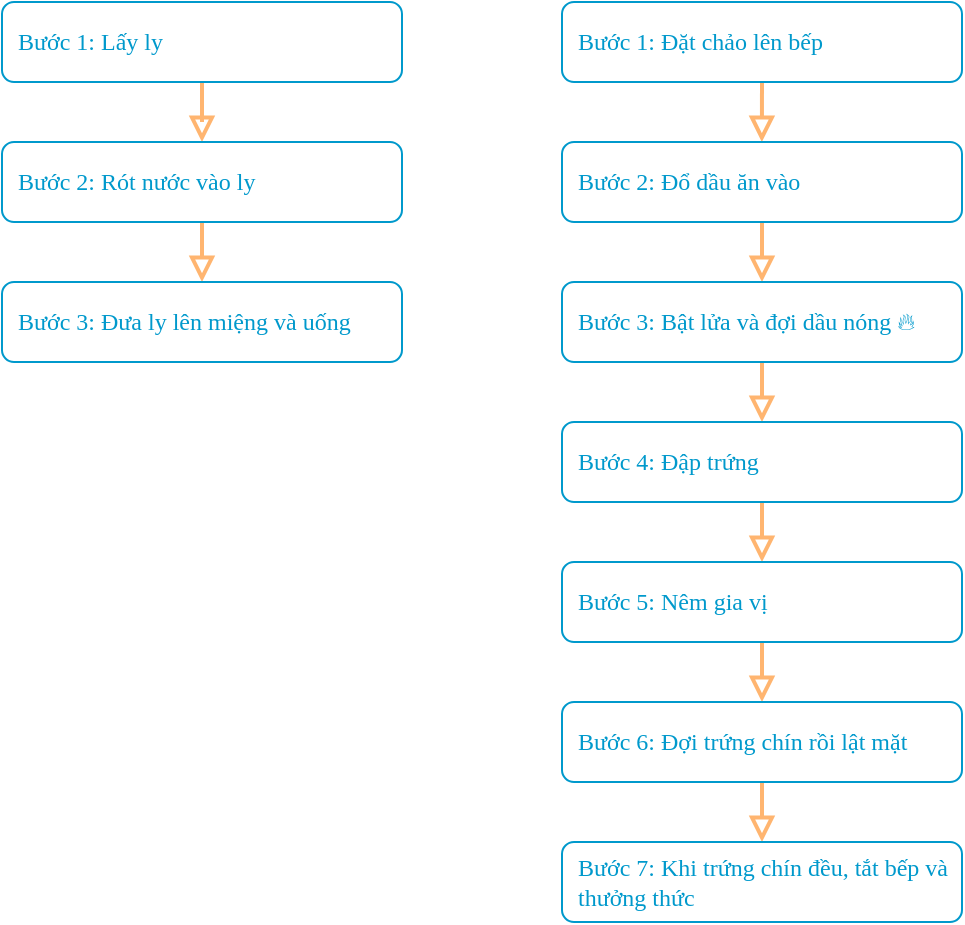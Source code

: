 <mxfile version="27.0.9">
  <diagram id="C5RBs43oDa-KdzZeNtuy" name="Page-1">
    <mxGraphModel dx="858" dy="622" grid="1" gridSize="10" guides="1" tooltips="1" connect="1" arrows="1" fold="1" page="1" pageScale="1" pageWidth="827" pageHeight="1169" math="0" shadow="0">
      <root>
        <mxCell id="WIyWlLk6GJQsqaUBKTNV-0" />
        <mxCell id="WIyWlLk6GJQsqaUBKTNV-1" parent="WIyWlLk6GJQsqaUBKTNV-0" />
        <mxCell id="vjTtgqNxDpk3LenjdOiB-16" value="" style="rounded=0;html=1;jettySize=auto;orthogonalLoop=1;fontSize=11;endArrow=block;endFill=0;endSize=8;strokeWidth=2;shadow=0;labelBackgroundColor=none;edgeStyle=orthogonalEdgeStyle;exitX=0.5;exitY=1;exitDx=0;exitDy=0;strokeColor=#FFB570;curved=0;fontFamily=Aptos;" edge="1" parent="WIyWlLk6GJQsqaUBKTNV-1" source="vjTtgqNxDpk3LenjdOiB-6">
          <mxGeometry relative="1" as="geometry">
            <mxPoint x="540" y="342" as="sourcePoint" />
            <mxPoint x="540" y="360" as="targetPoint" />
          </mxGeometry>
        </mxCell>
        <mxCell id="1J9oD_xFTNlerYvm4jw5-1" value="" style="rounded=0;html=1;jettySize=auto;orthogonalLoop=1;fontSize=11;endArrow=block;endFill=0;endSize=8;strokeWidth=2;shadow=0;labelBackgroundColor=none;edgeStyle=orthogonalEdgeStyle;exitX=0.5;exitY=1;exitDx=0;exitDy=0;entryX=0.5;entryY=0;entryDx=0;entryDy=0;strokeColor=#FFB570;curved=0;fontFamily=Aptos;" parent="WIyWlLk6GJQsqaUBKTNV-1" source="WIyWlLk6GJQsqaUBKTNV-7" target="WIyWlLk6GJQsqaUBKTNV-11" edge="1">
          <mxGeometry relative="1" as="geometry">
            <mxPoint x="380" y="140" as="sourcePoint" />
            <mxPoint x="220" y="240" as="targetPoint" />
          </mxGeometry>
        </mxCell>
        <mxCell id="vjTtgqNxDpk3LenjdOiB-15" value="" style="rounded=0;html=1;jettySize=auto;orthogonalLoop=1;fontSize=11;endArrow=block;endFill=0;endSize=8;strokeWidth=2;shadow=0;labelBackgroundColor=none;edgeStyle=orthogonalEdgeStyle;exitX=0.5;exitY=1;exitDx=0;exitDy=0;entryX=0.5;entryY=0;entryDx=0;entryDy=0;strokeColor=#FFB570;curved=0;fontFamily=Aptos;" edge="1" parent="WIyWlLk6GJQsqaUBKTNV-1" source="vjTtgqNxDpk3LenjdOiB-1">
          <mxGeometry relative="1" as="geometry">
            <mxPoint x="539.92" y="120" as="sourcePoint" />
            <mxPoint x="539.92" y="150" as="targetPoint" />
          </mxGeometry>
        </mxCell>
        <mxCell id="vjTtgqNxDpk3LenjdOiB-4" value="" style="rounded=0;html=1;jettySize=auto;orthogonalLoop=1;fontSize=11;endArrow=block;endFill=0;endSize=8;strokeWidth=2;shadow=0;labelBackgroundColor=none;edgeStyle=orthogonalEdgeStyle;exitX=0.5;exitY=1;exitDx=0;exitDy=0;entryX=0.5;entryY=0;entryDx=0;entryDy=0;strokeColor=#FFB570;curved=0;fontFamily=Aptos;" edge="1" parent="WIyWlLk6GJQsqaUBKTNV-1" source="vjTtgqNxDpk3LenjdOiB-2" target="vjTtgqNxDpk3LenjdOiB-3">
          <mxGeometry relative="1" as="geometry">
            <mxPoint x="660" y="140" as="sourcePoint" />
            <mxPoint x="500" y="240" as="targetPoint" />
          </mxGeometry>
        </mxCell>
        <mxCell id="vjTtgqNxDpk3LenjdOiB-9" value="" style="rounded=0;html=1;jettySize=auto;orthogonalLoop=1;fontSize=11;endArrow=block;endFill=0;endSize=8;strokeWidth=2;shadow=0;labelBackgroundColor=none;edgeStyle=orthogonalEdgeStyle;exitX=0.5;exitY=1;exitDx=0;exitDy=0;entryX=0.5;entryY=0;entryDx=0;entryDy=0;strokeColor=#FFB570;curved=0;fontFamily=Aptos;" edge="1" parent="WIyWlLk6GJQsqaUBKTNV-1" source="vjTtgqNxDpk3LenjdOiB-7" target="vjTtgqNxDpk3LenjdOiB-8">
          <mxGeometry relative="1" as="geometry">
            <mxPoint x="660" y="350" as="sourcePoint" />
            <mxPoint x="500" y="450" as="targetPoint" />
          </mxGeometry>
        </mxCell>
        <mxCell id="vjTtgqNxDpk3LenjdOiB-11" value="" style="rounded=0;html=1;jettySize=auto;orthogonalLoop=1;fontSize=11;endArrow=block;endFill=0;endSize=8;strokeWidth=2;shadow=0;labelBackgroundColor=none;edgeStyle=orthogonalEdgeStyle;exitX=0.5;exitY=1;exitDx=0;exitDy=0;entryX=0.5;entryY=0;entryDx=0;entryDy=0;strokeColor=#FFB570;curved=0;fontFamily=Aptos;" edge="1" parent="WIyWlLk6GJQsqaUBKTNV-1" target="vjTtgqNxDpk3LenjdOiB-10" source="vjTtgqNxDpk3LenjdOiB-8">
          <mxGeometry relative="1" as="geometry">
            <mxPoint x="540" y="470" as="sourcePoint" />
            <mxPoint x="500" y="520" as="targetPoint" />
          </mxGeometry>
        </mxCell>
        <mxCell id="vjTtgqNxDpk3LenjdOiB-12" value="" style="rounded=0;html=1;jettySize=auto;orthogonalLoop=1;fontSize=11;endArrow=block;endFill=0;endSize=8;strokeWidth=2;shadow=0;labelBackgroundColor=none;edgeStyle=orthogonalEdgeStyle;exitX=0.5;exitY=1;exitDx=0;exitDy=0;strokeColor=#FFB570;curved=0;fontFamily=Aptos;entryX=0.5;entryY=0;entryDx=0;entryDy=0;" edge="1" parent="WIyWlLk6GJQsqaUBKTNV-1" source="vjTtgqNxDpk3LenjdOiB-3" target="vjTtgqNxDpk3LenjdOiB-6">
          <mxGeometry relative="1" as="geometry">
            <mxPoint x="580" y="190" as="sourcePoint" />
            <mxPoint x="540" y="280" as="targetPoint" />
          </mxGeometry>
        </mxCell>
        <mxCell id="WIyWlLk6GJQsqaUBKTNV-2" value="" style="rounded=0;html=1;jettySize=auto;orthogonalLoop=1;fontSize=11;endArrow=block;endFill=0;endSize=8;strokeWidth=2;shadow=0;labelBackgroundColor=none;edgeStyle=orthogonalEdgeStyle;entryX=0.5;entryY=0;entryDx=0;entryDy=0;strokeColor=#FFB570;curved=0;fontFamily=Aptos;" parent="WIyWlLk6GJQsqaUBKTNV-1" source="WIyWlLk6GJQsqaUBKTNV-3" target="WIyWlLk6GJQsqaUBKTNV-7" edge="1">
          <mxGeometry relative="1" as="geometry">
            <mxPoint x="220" y="160" as="targetPoint" />
          </mxGeometry>
        </mxCell>
        <mxCell id="WIyWlLk6GJQsqaUBKTNV-3" value="Bước 1: Lấy ly 🥣" style="rounded=1;whiteSpace=wrap;html=1;fontSize=12;glass=0;strokeWidth=1;shadow=0;fillColor=none;align=left;spacingLeft=6;strokeColor=#0099CC;fontColor=#0099CC;fontFamily=Aptos;" parent="WIyWlLk6GJQsqaUBKTNV-1" vertex="1">
          <mxGeometry x="160" y="80" width="200" height="40" as="geometry" />
        </mxCell>
        <mxCell id="WIyWlLk6GJQsqaUBKTNV-7" value="Bước 2: Rót nước vào ly 🥛" style="rounded=1;whiteSpace=wrap;html=1;fontSize=12;glass=0;strokeWidth=1;shadow=0;fillColor=none;align=left;spacingLeft=6;strokeColor=#0099CC;fontColor=#0099CC;fontFamily=Aptos;" parent="WIyWlLk6GJQsqaUBKTNV-1" vertex="1">
          <mxGeometry x="160" y="150" width="200" height="40" as="geometry" />
        </mxCell>
        <mxCell id="WIyWlLk6GJQsqaUBKTNV-11" value="Bước 3: Đưa ly lên miệng và uống 🫗" style="rounded=1;whiteSpace=wrap;html=1;fontSize=12;glass=0;strokeWidth=1;shadow=0;fillColor=none;align=left;spacingLeft=6;strokeColor=#0099CC;fontColor=#0099CC;fontFamily=Aptos;" parent="WIyWlLk6GJQsqaUBKTNV-1" vertex="1">
          <mxGeometry x="160" y="220" width="200" height="40" as="geometry" />
        </mxCell>
        <mxCell id="vjTtgqNxDpk3LenjdOiB-1" value="Bước 1: Đặt chảo lên bếp" style="rounded=1;whiteSpace=wrap;html=1;fontSize=12;glass=0;strokeWidth=1;shadow=0;fillColor=none;align=left;spacingLeft=6;strokeColor=#0099CC;fontColor=#0099CC;fontFamily=Aptos;" vertex="1" parent="WIyWlLk6GJQsqaUBKTNV-1">
          <mxGeometry x="440" y="80" width="200" height="40" as="geometry" />
        </mxCell>
        <mxCell id="vjTtgqNxDpk3LenjdOiB-2" value="Bước 2: Đổ dầu ăn vào" style="rounded=1;whiteSpace=wrap;html=1;fontSize=12;glass=0;strokeWidth=1;shadow=0;fillColor=none;align=left;spacingLeft=6;strokeColor=#0099CC;fontColor=#0099CC;fontFamily=Aptos;" vertex="1" parent="WIyWlLk6GJQsqaUBKTNV-1">
          <mxGeometry x="440" y="150" width="200" height="40" as="geometry" />
        </mxCell>
        <mxCell id="vjTtgqNxDpk3LenjdOiB-3" value="Bước 3: Bật lửa và đợi dầu nóng 🔥" style="rounded=1;whiteSpace=wrap;html=1;fontSize=12;glass=0;strokeWidth=1;shadow=0;fillColor=none;align=left;spacingLeft=6;strokeColor=#0099CC;fontColor=#0099CC;fontFamily=Aptos;" vertex="1" parent="WIyWlLk6GJQsqaUBKTNV-1">
          <mxGeometry x="440" y="220" width="200" height="40" as="geometry" />
        </mxCell>
        <mxCell id="vjTtgqNxDpk3LenjdOiB-6" value="Bước 4: Đập trứng 🥚" style="rounded=1;whiteSpace=wrap;html=1;fontSize=12;glass=0;strokeWidth=1;shadow=0;fillColor=none;align=left;spacingLeft=6;strokeColor=#0099CC;fontColor=#0099CC;fontFamily=Aptos;" vertex="1" parent="WIyWlLk6GJQsqaUBKTNV-1">
          <mxGeometry x="440" y="290" width="200" height="40" as="geometry" />
        </mxCell>
        <mxCell id="vjTtgqNxDpk3LenjdOiB-7" value="Bước 5: Nêm gia vị 🧂" style="rounded=1;whiteSpace=wrap;html=1;fontSize=12;glass=0;strokeWidth=1;shadow=0;fillColor=none;align=left;spacingLeft=6;strokeColor=#0099CC;fontColor=#0099CC;fontFamily=Aptos;" vertex="1" parent="WIyWlLk6GJQsqaUBKTNV-1">
          <mxGeometry x="440" y="360" width="200" height="40" as="geometry" />
        </mxCell>
        <mxCell id="vjTtgqNxDpk3LenjdOiB-8" value="Bước 6: Đợi trứng chín rồi lật mặt" style="rounded=1;whiteSpace=wrap;html=1;fontSize=12;glass=0;strokeWidth=1;shadow=0;fillColor=none;align=left;spacingLeft=6;strokeColor=#0099CC;fontColor=#0099CC;fontFamily=Aptos;" vertex="1" parent="WIyWlLk6GJQsqaUBKTNV-1">
          <mxGeometry x="440" y="430" width="200" height="40" as="geometry" />
        </mxCell>
        <mxCell id="vjTtgqNxDpk3LenjdOiB-10" value="Bước 7: Khi trứng chín đều, tắt bếp và thưởng thức 🍳" style="rounded=1;whiteSpace=wrap;html=1;fontSize=12;glass=0;strokeWidth=1;shadow=0;fillColor=none;align=left;spacingLeft=6;strokeColor=#0099CC;fontColor=#0099CC;fontFamily=Aptos;" vertex="1" parent="WIyWlLk6GJQsqaUBKTNV-1">
          <mxGeometry x="440" y="500" width="200" height="40" as="geometry" />
        </mxCell>
      </root>
    </mxGraphModel>
  </diagram>
</mxfile>
